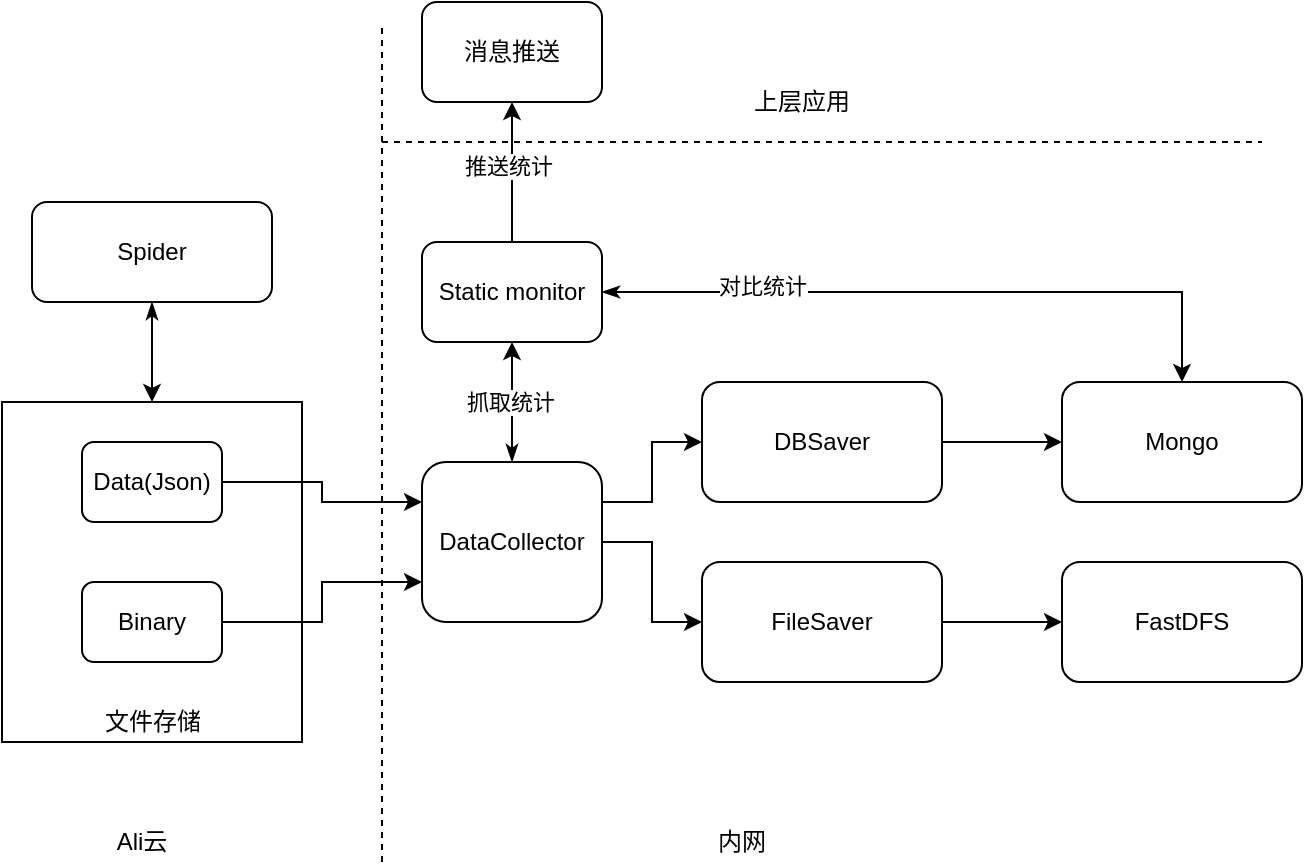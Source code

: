 <mxfile version="13.8.0" type="github">
  <diagram id="T6B0v6q_N8CfARGV7hU6" name="Page-1">
    <mxGraphModel dx="946" dy="591" grid="1" gridSize="10" guides="1" tooltips="1" connect="1" arrows="1" fold="1" page="1" pageScale="1" pageWidth="827" pageHeight="1169" math="0" shadow="0">
      <root>
        <mxCell id="0" />
        <mxCell id="1" parent="0" />
        <mxCell id="63UNmr2-AXSztfUmYCQm-23" value="" style="rounded=0;whiteSpace=wrap;html=1;" vertex="1" parent="1">
          <mxGeometry x="120" y="230" width="150" height="170" as="geometry" />
        </mxCell>
        <mxCell id="63UNmr2-AXSztfUmYCQm-30" style="edgeStyle=orthogonalEdgeStyle;rounded=0;orthogonalLoop=1;jettySize=auto;html=1;entryX=0.5;entryY=0;entryDx=0;entryDy=0;startArrow=classicThin;startFill=1;" edge="1" parent="1" source="63UNmr2-AXSztfUmYCQm-1" target="63UNmr2-AXSztfUmYCQm-23">
          <mxGeometry relative="1" as="geometry" />
        </mxCell>
        <mxCell id="63UNmr2-AXSztfUmYCQm-1" value="Spider" style="rounded=1;whiteSpace=wrap;html=1;" vertex="1" parent="1">
          <mxGeometry x="135" y="130" width="120" height="50" as="geometry" />
        </mxCell>
        <mxCell id="63UNmr2-AXSztfUmYCQm-5" value="" style="endArrow=none;dashed=1;html=1;" edge="1" parent="1">
          <mxGeometry width="50" height="50" relative="1" as="geometry">
            <mxPoint x="310" y="460" as="sourcePoint" />
            <mxPoint x="310" y="40" as="targetPoint" />
          </mxGeometry>
        </mxCell>
        <mxCell id="63UNmr2-AXSztfUmYCQm-20" style="edgeStyle=orthogonalEdgeStyle;rounded=0;orthogonalLoop=1;jettySize=auto;html=1;entryX=0;entryY=0.25;entryDx=0;entryDy=0;" edge="1" parent="1" source="63UNmr2-AXSztfUmYCQm-7" target="63UNmr2-AXSztfUmYCQm-12">
          <mxGeometry relative="1" as="geometry" />
        </mxCell>
        <mxCell id="63UNmr2-AXSztfUmYCQm-7" value="Data(Json)" style="rounded=1;whiteSpace=wrap;html=1;" vertex="1" parent="1">
          <mxGeometry x="160" y="250" width="70" height="40" as="geometry" />
        </mxCell>
        <mxCell id="63UNmr2-AXSztfUmYCQm-19" style="edgeStyle=orthogonalEdgeStyle;rounded=0;orthogonalLoop=1;jettySize=auto;html=1;exitX=1;exitY=0.5;exitDx=0;exitDy=0;entryX=0;entryY=0.75;entryDx=0;entryDy=0;" edge="1" parent="1" source="63UNmr2-AXSztfUmYCQm-8" target="63UNmr2-AXSztfUmYCQm-12">
          <mxGeometry relative="1" as="geometry" />
        </mxCell>
        <mxCell id="63UNmr2-AXSztfUmYCQm-8" value="Binary" style="rounded=1;whiteSpace=wrap;html=1;" vertex="1" parent="1">
          <mxGeometry x="160" y="320" width="70" height="40" as="geometry" />
        </mxCell>
        <mxCell id="63UNmr2-AXSztfUmYCQm-9" value="Ali云" style="text;html=1;strokeColor=none;fillColor=none;align=center;verticalAlign=middle;whiteSpace=wrap;rounded=0;" vertex="1" parent="1">
          <mxGeometry x="170" y="440" width="40" height="20" as="geometry" />
        </mxCell>
        <mxCell id="63UNmr2-AXSztfUmYCQm-10" value="内网" style="text;html=1;strokeColor=none;fillColor=none;align=center;verticalAlign=middle;whiteSpace=wrap;rounded=0;" vertex="1" parent="1">
          <mxGeometry x="470" y="440" width="40" height="20" as="geometry" />
        </mxCell>
        <mxCell id="63UNmr2-AXSztfUmYCQm-11" value="FastDFS" style="rounded=1;whiteSpace=wrap;html=1;" vertex="1" parent="1">
          <mxGeometry x="650" y="310" width="120" height="60" as="geometry" />
        </mxCell>
        <mxCell id="63UNmr2-AXSztfUmYCQm-21" style="edgeStyle=orthogonalEdgeStyle;rounded=0;orthogonalLoop=1;jettySize=auto;html=1;exitX=1;exitY=0.25;exitDx=0;exitDy=0;entryX=0;entryY=0.5;entryDx=0;entryDy=0;" edge="1" parent="1" source="63UNmr2-AXSztfUmYCQm-12" target="63UNmr2-AXSztfUmYCQm-15">
          <mxGeometry relative="1" as="geometry" />
        </mxCell>
        <mxCell id="63UNmr2-AXSztfUmYCQm-22" style="edgeStyle=orthogonalEdgeStyle;rounded=0;orthogonalLoop=1;jettySize=auto;html=1;" edge="1" parent="1" source="63UNmr2-AXSztfUmYCQm-12" target="63UNmr2-AXSztfUmYCQm-16">
          <mxGeometry relative="1" as="geometry" />
        </mxCell>
        <mxCell id="63UNmr2-AXSztfUmYCQm-26" style="edgeStyle=orthogonalEdgeStyle;rounded=0;orthogonalLoop=1;jettySize=auto;html=1;exitX=0.5;exitY=0;exitDx=0;exitDy=0;entryX=0.5;entryY=1;entryDx=0;entryDy=0;startArrow=classicThin;startFill=1;" edge="1" parent="1" source="63UNmr2-AXSztfUmYCQm-12" target="63UNmr2-AXSztfUmYCQm-25">
          <mxGeometry relative="1" as="geometry" />
        </mxCell>
        <mxCell id="63UNmr2-AXSztfUmYCQm-31" value="抓取统计" style="edgeLabel;html=1;align=center;verticalAlign=middle;resizable=0;points=[];" vertex="1" connectable="0" parent="63UNmr2-AXSztfUmYCQm-26">
          <mxGeometry y="1" relative="1" as="geometry">
            <mxPoint as="offset" />
          </mxGeometry>
        </mxCell>
        <mxCell id="63UNmr2-AXSztfUmYCQm-12" value="DataCollector" style="rounded=1;whiteSpace=wrap;html=1;" vertex="1" parent="1">
          <mxGeometry x="330" y="260" width="90" height="80" as="geometry" />
        </mxCell>
        <mxCell id="63UNmr2-AXSztfUmYCQm-13" value="Mongo" style="rounded=1;whiteSpace=wrap;html=1;" vertex="1" parent="1">
          <mxGeometry x="650" y="220" width="120" height="60" as="geometry" />
        </mxCell>
        <mxCell id="63UNmr2-AXSztfUmYCQm-18" style="edgeStyle=orthogonalEdgeStyle;rounded=0;orthogonalLoop=1;jettySize=auto;html=1;exitX=1;exitY=0.5;exitDx=0;exitDy=0;" edge="1" parent="1" source="63UNmr2-AXSztfUmYCQm-15" target="63UNmr2-AXSztfUmYCQm-13">
          <mxGeometry relative="1" as="geometry" />
        </mxCell>
        <mxCell id="63UNmr2-AXSztfUmYCQm-15" value="DBSaver" style="rounded=1;whiteSpace=wrap;html=1;" vertex="1" parent="1">
          <mxGeometry x="470" y="220" width="120" height="60" as="geometry" />
        </mxCell>
        <mxCell id="63UNmr2-AXSztfUmYCQm-17" style="edgeStyle=orthogonalEdgeStyle;rounded=0;orthogonalLoop=1;jettySize=auto;html=1;exitX=1;exitY=0.5;exitDx=0;exitDy=0;entryX=0;entryY=0.5;entryDx=0;entryDy=0;" edge="1" parent="1" source="63UNmr2-AXSztfUmYCQm-16" target="63UNmr2-AXSztfUmYCQm-11">
          <mxGeometry relative="1" as="geometry" />
        </mxCell>
        <mxCell id="63UNmr2-AXSztfUmYCQm-16" value="FileSaver" style="rounded=1;whiteSpace=wrap;html=1;" vertex="1" parent="1">
          <mxGeometry x="470" y="310" width="120" height="60" as="geometry" />
        </mxCell>
        <mxCell id="63UNmr2-AXSztfUmYCQm-24" value="文件存储" style="text;html=1;strokeColor=none;fillColor=none;align=center;verticalAlign=middle;whiteSpace=wrap;rounded=0;" vertex="1" parent="1">
          <mxGeometry x="167.5" y="380" width="55" height="20" as="geometry" />
        </mxCell>
        <mxCell id="63UNmr2-AXSztfUmYCQm-28" style="edgeStyle=orthogonalEdgeStyle;rounded=0;orthogonalLoop=1;jettySize=auto;html=1;exitX=1;exitY=0.5;exitDx=0;exitDy=0;startArrow=classicThin;startFill=1;" edge="1" parent="1" source="63UNmr2-AXSztfUmYCQm-25" target="63UNmr2-AXSztfUmYCQm-13">
          <mxGeometry relative="1" as="geometry" />
        </mxCell>
        <mxCell id="63UNmr2-AXSztfUmYCQm-29" value="对比统计" style="edgeLabel;html=1;align=center;verticalAlign=middle;resizable=0;points=[];" vertex="1" connectable="0" parent="63UNmr2-AXSztfUmYCQm-28">
          <mxGeometry x="-0.522" y="3" relative="1" as="geometry">
            <mxPoint as="offset" />
          </mxGeometry>
        </mxCell>
        <mxCell id="63UNmr2-AXSztfUmYCQm-34" style="edgeStyle=orthogonalEdgeStyle;rounded=0;orthogonalLoop=1;jettySize=auto;html=1;exitX=0.5;exitY=0;exitDx=0;exitDy=0;startArrow=none;startFill=0;" edge="1" parent="1" source="63UNmr2-AXSztfUmYCQm-25" target="63UNmr2-AXSztfUmYCQm-32">
          <mxGeometry relative="1" as="geometry" />
        </mxCell>
        <mxCell id="63UNmr2-AXSztfUmYCQm-35" value="推送统计" style="edgeLabel;html=1;align=center;verticalAlign=middle;resizable=0;points=[];" vertex="1" connectable="0" parent="63UNmr2-AXSztfUmYCQm-34">
          <mxGeometry x="0.086" y="2" relative="1" as="geometry">
            <mxPoint as="offset" />
          </mxGeometry>
        </mxCell>
        <mxCell id="63UNmr2-AXSztfUmYCQm-25" value="Static monitor" style="rounded=1;whiteSpace=wrap;html=1;" vertex="1" parent="1">
          <mxGeometry x="330" y="150" width="90" height="50" as="geometry" />
        </mxCell>
        <mxCell id="63UNmr2-AXSztfUmYCQm-32" value="消息推送" style="rounded=1;whiteSpace=wrap;html=1;" vertex="1" parent="1">
          <mxGeometry x="330" y="30" width="90" height="50" as="geometry" />
        </mxCell>
        <mxCell id="63UNmr2-AXSztfUmYCQm-33" value="" style="endArrow=none;dashed=1;html=1;" edge="1" parent="1">
          <mxGeometry width="50" height="50" relative="1" as="geometry">
            <mxPoint x="310" y="100" as="sourcePoint" />
            <mxPoint x="750" y="100" as="targetPoint" />
          </mxGeometry>
        </mxCell>
        <mxCell id="63UNmr2-AXSztfUmYCQm-36" value="上层应用" style="text;html=1;strokeColor=none;fillColor=none;align=center;verticalAlign=middle;whiteSpace=wrap;rounded=0;" vertex="1" parent="1">
          <mxGeometry x="470" y="70" width="100" height="20" as="geometry" />
        </mxCell>
      </root>
    </mxGraphModel>
  </diagram>
</mxfile>
